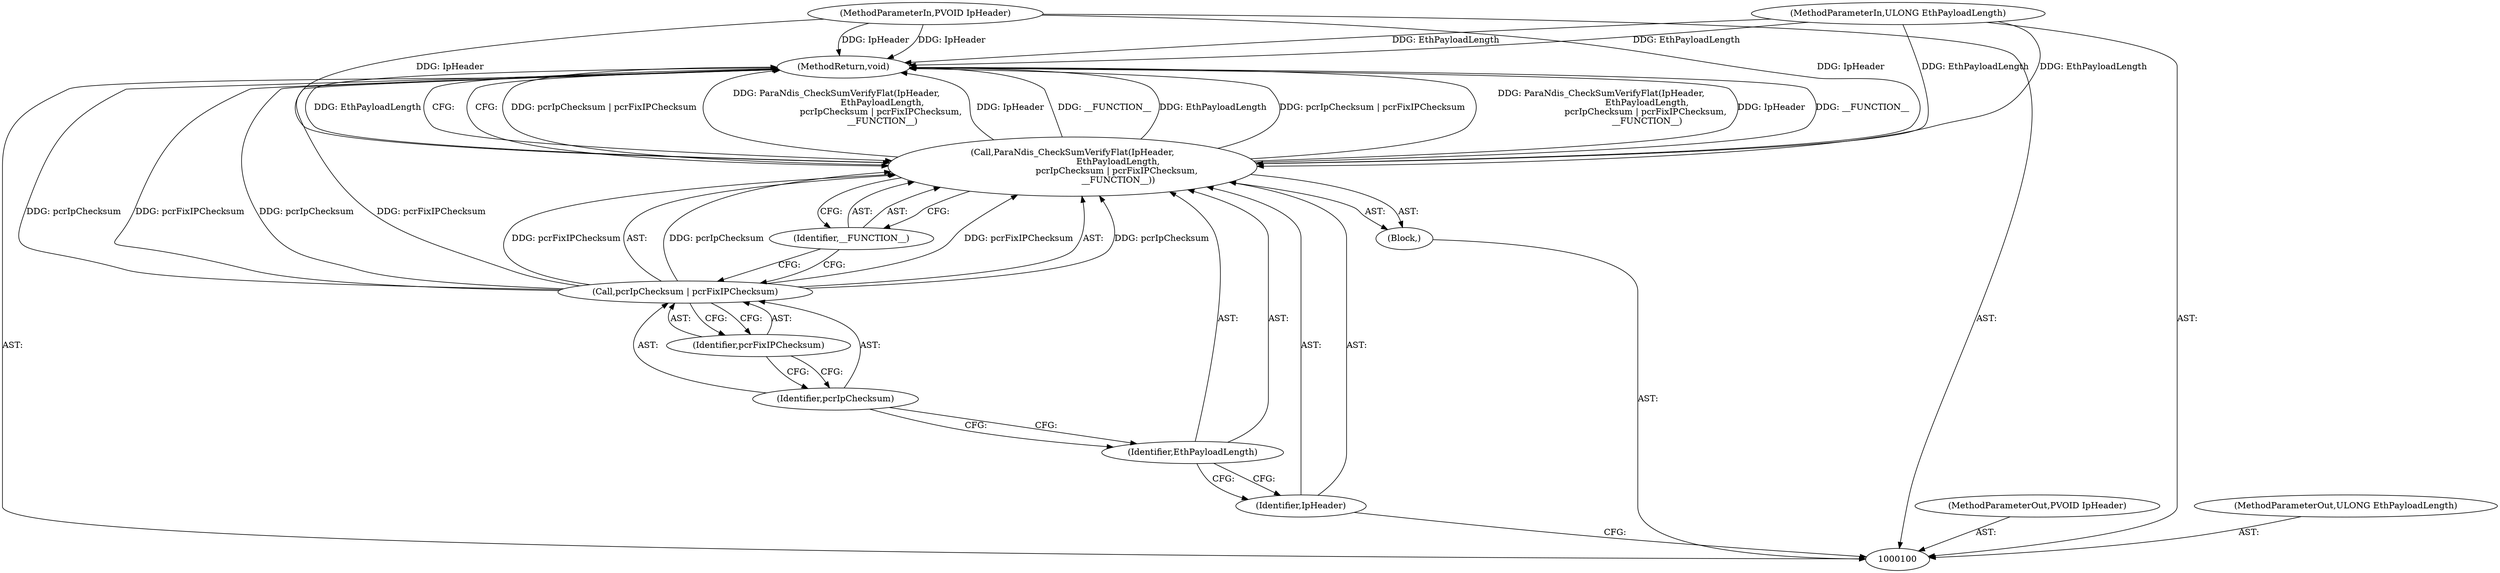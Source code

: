 digraph "1_kvm-guest-drivers-windows_723416fa4210b7464b28eab89cc76252e6193ac1_0" {
"1000111" [label="(MethodReturn,void)"];
"1000101" [label="(MethodParameterIn,PVOID IpHeader)"];
"1000129" [label="(MethodParameterOut,PVOID IpHeader)"];
"1000102" [label="(MethodParameterIn,ULONG EthPayloadLength)"];
"1000130" [label="(MethodParameterOut,ULONG EthPayloadLength)"];
"1000103" [label="(Block,)"];
"1000105" [label="(Identifier,IpHeader)"];
"1000104" [label="(Call,ParaNdis_CheckSumVerifyFlat(IpHeader,\n                                 EthPayloadLength,\n                                pcrIpChecksum | pcrFixIPChecksum,\n                                 __FUNCTION__))"];
"1000106" [label="(Identifier,EthPayloadLength)"];
"1000107" [label="(Call,pcrIpChecksum | pcrFixIPChecksum)"];
"1000108" [label="(Identifier,pcrIpChecksum)"];
"1000109" [label="(Identifier,pcrFixIPChecksum)"];
"1000110" [label="(Identifier,__FUNCTION__)"];
"1000111" -> "1000100"  [label="AST: "];
"1000111" -> "1000104"  [label="CFG: "];
"1000107" -> "1000111"  [label="DDG: pcrIpChecksum"];
"1000107" -> "1000111"  [label="DDG: pcrFixIPChecksum"];
"1000104" -> "1000111"  [label="DDG: pcrIpChecksum | pcrFixIPChecksum"];
"1000104" -> "1000111"  [label="DDG: ParaNdis_CheckSumVerifyFlat(IpHeader,\n                                 EthPayloadLength,\n                                pcrIpChecksum | pcrFixIPChecksum,\n                                 __FUNCTION__)"];
"1000104" -> "1000111"  [label="DDG: IpHeader"];
"1000104" -> "1000111"  [label="DDG: __FUNCTION__"];
"1000104" -> "1000111"  [label="DDG: EthPayloadLength"];
"1000102" -> "1000111"  [label="DDG: EthPayloadLength"];
"1000101" -> "1000111"  [label="DDG: IpHeader"];
"1000101" -> "1000100"  [label="AST: "];
"1000101" -> "1000111"  [label="DDG: IpHeader"];
"1000101" -> "1000104"  [label="DDG: IpHeader"];
"1000129" -> "1000100"  [label="AST: "];
"1000102" -> "1000100"  [label="AST: "];
"1000102" -> "1000111"  [label="DDG: EthPayloadLength"];
"1000102" -> "1000104"  [label="DDG: EthPayloadLength"];
"1000130" -> "1000100"  [label="AST: "];
"1000103" -> "1000100"  [label="AST: "];
"1000104" -> "1000103"  [label="AST: "];
"1000105" -> "1000104"  [label="AST: "];
"1000105" -> "1000100"  [label="CFG: "];
"1000106" -> "1000105"  [label="CFG: "];
"1000104" -> "1000103"  [label="AST: "];
"1000104" -> "1000110"  [label="CFG: "];
"1000105" -> "1000104"  [label="AST: "];
"1000106" -> "1000104"  [label="AST: "];
"1000107" -> "1000104"  [label="AST: "];
"1000110" -> "1000104"  [label="AST: "];
"1000111" -> "1000104"  [label="CFG: "];
"1000104" -> "1000111"  [label="DDG: pcrIpChecksum | pcrFixIPChecksum"];
"1000104" -> "1000111"  [label="DDG: ParaNdis_CheckSumVerifyFlat(IpHeader,\n                                 EthPayloadLength,\n                                pcrIpChecksum | pcrFixIPChecksum,\n                                 __FUNCTION__)"];
"1000104" -> "1000111"  [label="DDG: IpHeader"];
"1000104" -> "1000111"  [label="DDG: __FUNCTION__"];
"1000104" -> "1000111"  [label="DDG: EthPayloadLength"];
"1000101" -> "1000104"  [label="DDG: IpHeader"];
"1000102" -> "1000104"  [label="DDG: EthPayloadLength"];
"1000107" -> "1000104"  [label="DDG: pcrIpChecksum"];
"1000107" -> "1000104"  [label="DDG: pcrFixIPChecksum"];
"1000106" -> "1000104"  [label="AST: "];
"1000106" -> "1000105"  [label="CFG: "];
"1000108" -> "1000106"  [label="CFG: "];
"1000107" -> "1000104"  [label="AST: "];
"1000107" -> "1000109"  [label="CFG: "];
"1000108" -> "1000107"  [label="AST: "];
"1000109" -> "1000107"  [label="AST: "];
"1000110" -> "1000107"  [label="CFG: "];
"1000107" -> "1000111"  [label="DDG: pcrIpChecksum"];
"1000107" -> "1000111"  [label="DDG: pcrFixIPChecksum"];
"1000107" -> "1000104"  [label="DDG: pcrIpChecksum"];
"1000107" -> "1000104"  [label="DDG: pcrFixIPChecksum"];
"1000108" -> "1000107"  [label="AST: "];
"1000108" -> "1000106"  [label="CFG: "];
"1000109" -> "1000108"  [label="CFG: "];
"1000109" -> "1000107"  [label="AST: "];
"1000109" -> "1000108"  [label="CFG: "];
"1000107" -> "1000109"  [label="CFG: "];
"1000110" -> "1000104"  [label="AST: "];
"1000110" -> "1000107"  [label="CFG: "];
"1000104" -> "1000110"  [label="CFG: "];
}
